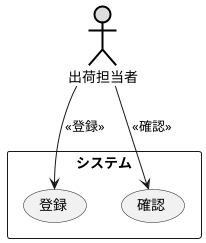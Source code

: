 @startuml シーケンス図
actor 出荷担当者 #DDDDDD;line:black;line.bold;
rectangle システム {
    usecase 登録
    usecase 確認
}
出荷担当者--> 登録:<< 登録 >>
出荷担当者--> 確認:<< 確認 >>